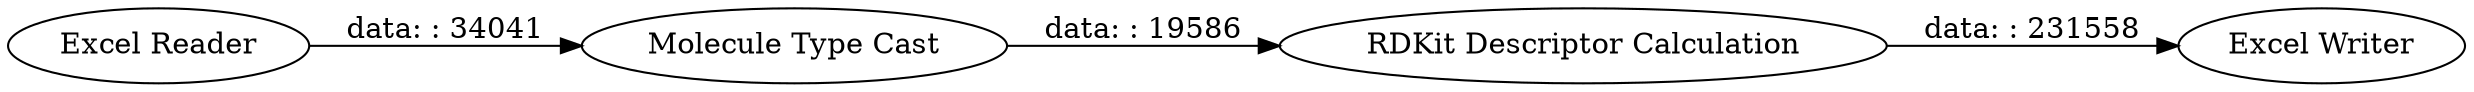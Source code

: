 digraph {
	"-2776372101590960656_3" [label="RDKit Descriptor Calculation"]
	"-2776372101590960656_2" [label="Molecule Type Cast"]
	"-2776372101590960656_4" [label="Excel Writer"]
	"-2776372101590960656_1" [label="Excel Reader"]
	"-2776372101590960656_1" -> "-2776372101590960656_2" [label="data: : 34041"]
	"-2776372101590960656_2" -> "-2776372101590960656_3" [label="data: : 19586"]
	"-2776372101590960656_3" -> "-2776372101590960656_4" [label="data: : 231558"]
	rankdir=LR
}

